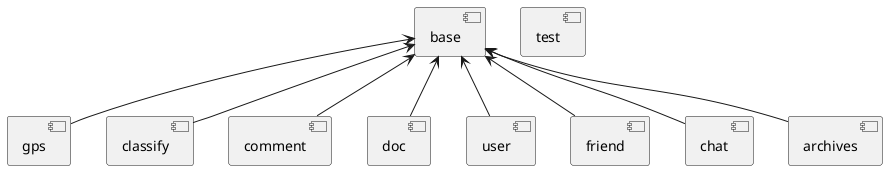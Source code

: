 @startuml

[base] <-- [gps]
[base] <-- [classify]
[base] <-- [comment]
[base] <-- [doc]
[base] <-- [user]
[base] <-- [friend]
[base] <-- [chat]
[base] <-- [archives]
[test]

@enduml